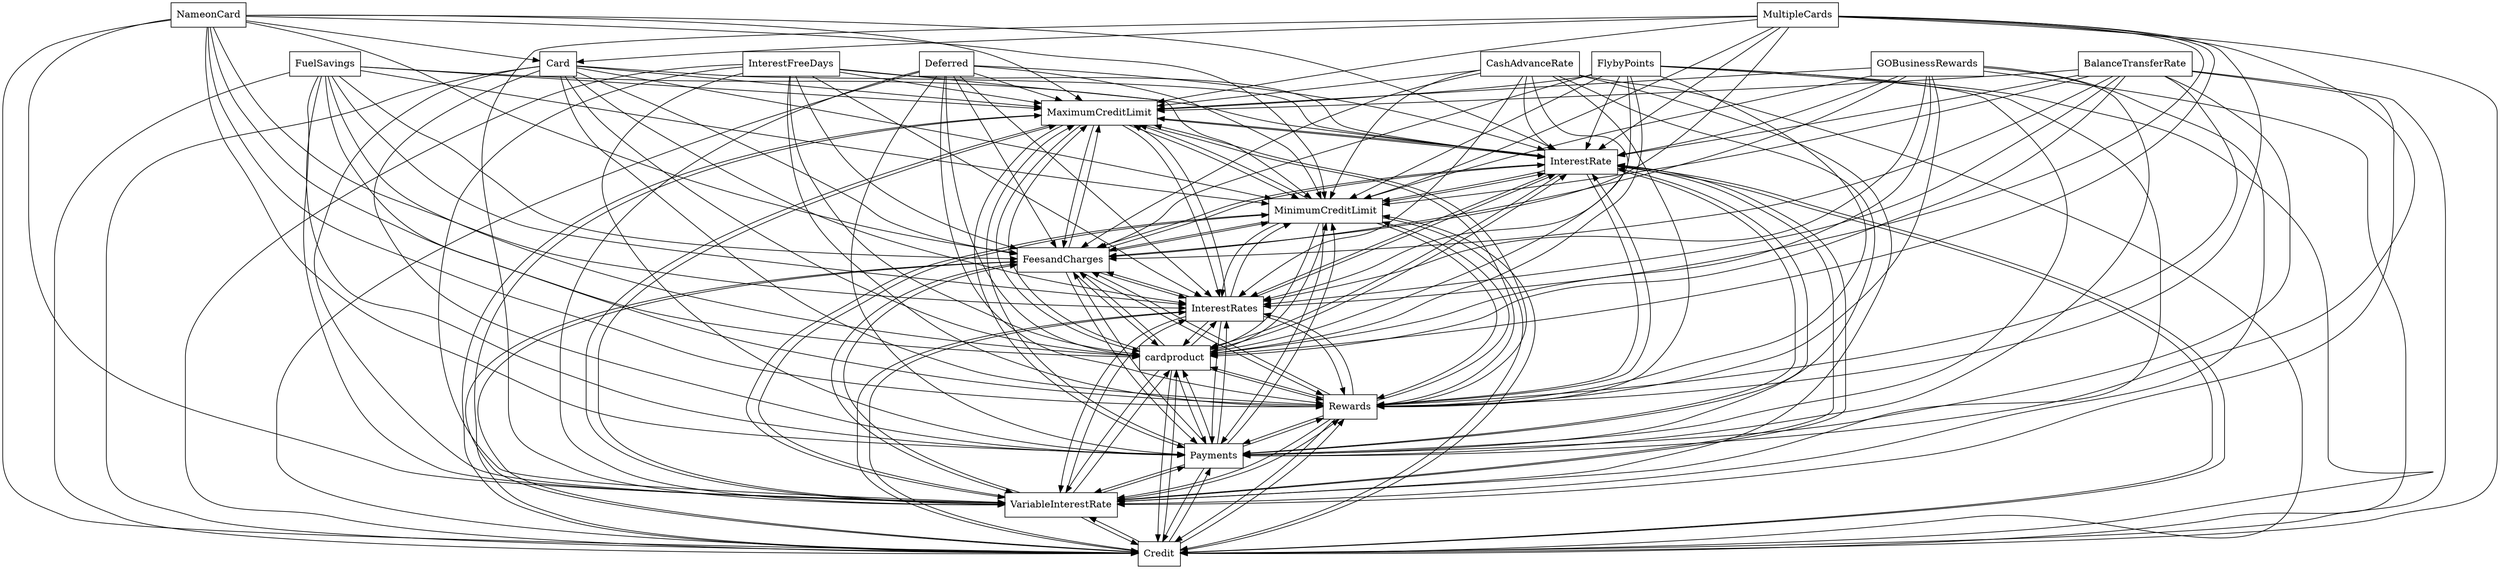digraph{
graph [rankdir=TB];
node [shape=box];
edge [arrowhead=normal];
0[label="MaximumCreditLimit",]
1[label="InterestRate",]
2[label="InterestFreeDays",]
3[label="CashAdvanceRate",]
4[label="Credit",]
5[label="FlybyPoints",]
6[label="FuelSavings",]
7[label="VariableInterestRate",]
8[label="Payments",]
9[label="Rewards",]
10[label="BalanceTransferRate",]
11[label="Deferred",]
12[label="NameonCard",]
13[label="cardproduct",]
14[label="InterestRates",]
15[label="MultipleCards",]
16[label="GOBusinessRewards",]
17[label="FeesandCharges",]
18[label="Card",]
19[label="MinimumCreditLimit",]
0->1[label="",]
0->4[label="",]
0->7[label="",]
0->8[label="",]
0->9[label="",]
0->13[label="",]
0->14[label="",]
0->17[label="",]
0->19[label="",]
1->0[label="",]
1->4[label="",]
1->7[label="",]
1->8[label="",]
1->9[label="",]
1->13[label="",]
1->14[label="",]
1->17[label="",]
1->19[label="",]
2->0[label="",]
2->1[label="",]
2->4[label="",]
2->7[label="",]
2->8[label="",]
2->9[label="",]
2->13[label="",]
2->14[label="",]
2->17[label="",]
2->19[label="",]
3->0[label="",]
3->1[label="",]
3->4[label="",]
3->7[label="",]
3->8[label="",]
3->9[label="",]
3->13[label="",]
3->14[label="",]
3->17[label="",]
3->19[label="",]
4->0[label="",]
4->1[label="",]
4->7[label="",]
4->8[label="",]
4->9[label="",]
4->13[label="",]
4->14[label="",]
4->17[label="",]
4->19[label="",]
5->0[label="",]
5->1[label="",]
5->4[label="",]
5->7[label="",]
5->8[label="",]
5->9[label="",]
5->13[label="",]
5->14[label="",]
5->17[label="",]
5->19[label="",]
6->0[label="",]
6->1[label="",]
6->4[label="",]
6->7[label="",]
6->8[label="",]
6->9[label="",]
6->13[label="",]
6->14[label="",]
6->17[label="",]
6->19[label="",]
7->0[label="",]
7->1[label="",]
7->4[label="",]
7->8[label="",]
7->9[label="",]
7->13[label="",]
7->14[label="",]
7->17[label="",]
7->19[label="",]
8->0[label="",]
8->1[label="",]
8->4[label="",]
8->7[label="",]
8->9[label="",]
8->13[label="",]
8->14[label="",]
8->17[label="",]
8->19[label="",]
9->0[label="",]
9->1[label="",]
9->4[label="",]
9->7[label="",]
9->8[label="",]
9->13[label="",]
9->14[label="",]
9->17[label="",]
9->19[label="",]
10->0[label="",]
10->1[label="",]
10->4[label="",]
10->7[label="",]
10->8[label="",]
10->9[label="",]
10->13[label="",]
10->14[label="",]
10->17[label="",]
10->19[label="",]
11->0[label="",]
11->1[label="",]
11->4[label="",]
11->7[label="",]
11->8[label="",]
11->9[label="",]
11->13[label="",]
11->14[label="",]
11->17[label="",]
11->19[label="",]
12->0[label="",]
12->1[label="",]
12->4[label="",]
12->7[label="",]
12->8[label="",]
12->9[label="",]
12->13[label="",]
12->14[label="",]
12->17[label="",]
12->18[label="",]
12->19[label="",]
13->0[label="",]
13->1[label="",]
13->4[label="",]
13->7[label="",]
13->8[label="",]
13->9[label="",]
13->14[label="",]
13->17[label="",]
13->19[label="",]
14->0[label="",]
14->1[label="",]
14->4[label="",]
14->7[label="",]
14->8[label="",]
14->9[label="",]
14->13[label="",]
14->17[label="",]
14->19[label="",]
15->0[label="",]
15->1[label="",]
15->4[label="",]
15->7[label="",]
15->8[label="",]
15->9[label="",]
15->13[label="",]
15->14[label="",]
15->17[label="",]
15->18[label="",]
15->19[label="",]
16->0[label="",]
16->1[label="",]
16->4[label="",]
16->7[label="",]
16->8[label="",]
16->9[label="",]
16->13[label="",]
16->14[label="",]
16->17[label="",]
16->19[label="",]
17->0[label="",]
17->1[label="",]
17->4[label="",]
17->7[label="",]
17->8[label="",]
17->9[label="",]
17->13[label="",]
17->14[label="",]
17->19[label="",]
18->0[label="",]
18->1[label="",]
18->4[label="",]
18->7[label="",]
18->8[label="",]
18->9[label="",]
18->13[label="",]
18->14[label="",]
18->17[label="",]
18->19[label="",]
19->0[label="",]
19->1[label="",]
19->4[label="",]
19->7[label="",]
19->8[label="",]
19->9[label="",]
19->13[label="",]
19->14[label="",]
19->17[label="",]
}
